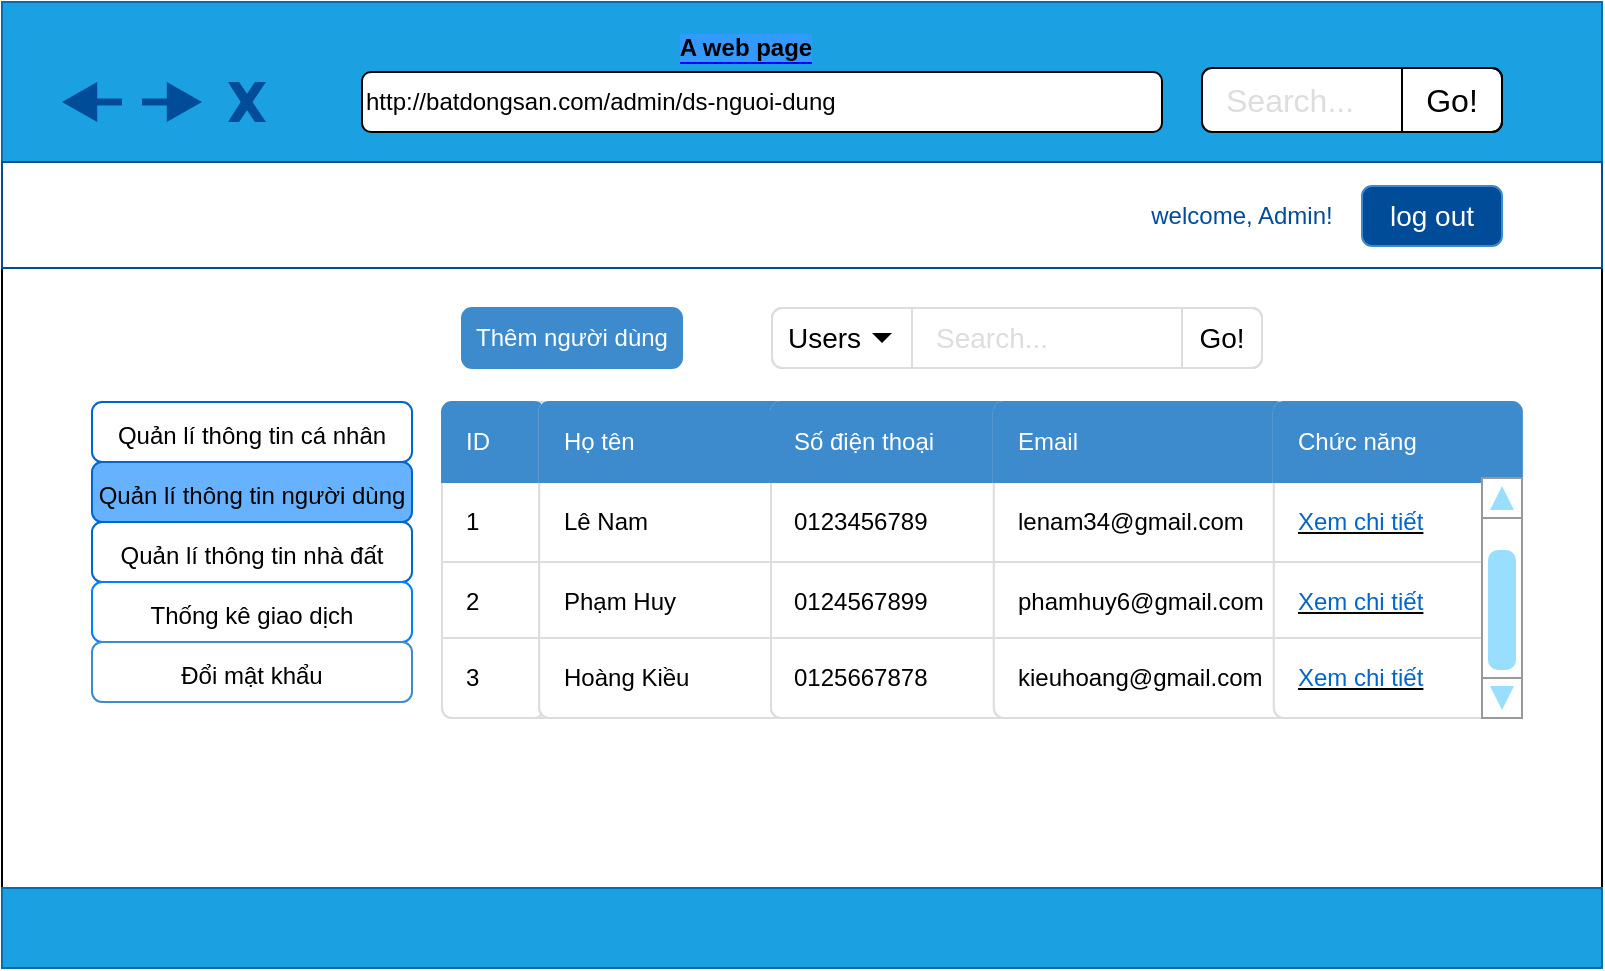 <mxfile version="12.0.2" type="github" pages="1"><diagram id="NH0De1h8tEdP9LOJbd18" name="Page-1"><mxGraphModel dx="976" dy="483" grid="1" gridSize="10" guides="1" tooltips="1" connect="1" arrows="1" fold="1" page="1" pageScale="1" pageWidth="827" pageHeight="1169" math="0" shadow="0"><root><mxCell id="0"/><mxCell id="1" parent="0"/><mxCell id="H4DDcBMJjKnxO3FUkKOn-1" value="" style="rounded=0;whiteSpace=wrap;html=1;fillColor=#FFFFFF;" parent="1" vertex="1"><mxGeometry y="28" width="800" height="482" as="geometry"/></mxCell><mxCell id="H4DDcBMJjKnxO3FUkKOn-5" value="" style="rounded=0;whiteSpace=wrap;html=1;fillColor=#1ba1e2;strokeColor=#006EAF;fontColor=#ffffff;" parent="1" vertex="1"><mxGeometry y="27" width="800" height="80" as="geometry"/></mxCell><mxCell id="H4DDcBMJjKnxO3FUkKOn-6" value="" style="rounded=0;whiteSpace=wrap;html=1;fillColor=#1ba1e2;strokeColor=#006EAF;fontColor=#ffffff;" parent="1" vertex="1"><mxGeometry y="470" width="800" height="40" as="geometry"/></mxCell><mxCell id="H4DDcBMJjKnxO3FUkKOn-8" value="http://batdongsan.com/admin/ds-nguoi-dung" style="rounded=1;whiteSpace=wrap;html=1;align=left;" parent="1" vertex="1"><mxGeometry x="180" y="62" width="400" height="30" as="geometry"/></mxCell><mxCell id="H4DDcBMJjKnxO3FUkKOn-29" value="Search..." style="html=1;shadow=0;shape=mxgraph.bootstrap.rrect;fillColor=#ffffff;rSize=5;strokeColor=#000000;align=left;spacingLeft=10;fontSize=16;fontColor=#dddddd;whiteSpace=wrap;" parent="1" vertex="1"><mxGeometry x="600" y="60" width="150" height="32" as="geometry"/></mxCell><mxCell id="H4DDcBMJjKnxO3FUkKOn-30" value="Go!" style="html=1;shadow=0;dashed=0;shape=mxgraph.bootstrap.rightButton;rSize=5;strokeColor=#000000;fillColor=none;fontSize=16;whiteSpace=wrap;resizeHeight=1;" parent="H4DDcBMJjKnxO3FUkKOn-29" vertex="1"><mxGeometry x="1" width="50" height="32" relative="1" as="geometry"><mxPoint x="-50" as="offset"/></mxGeometry></mxCell><mxCell id="H4DDcBMJjKnxO3FUkKOn-37" value="" style="verticalLabelPosition=bottom;verticalAlign=top;html=1;shape=mxgraph.basic.x;strokeColor=none;fillColor=#004C99;fontColor=#ffffff;" parent="1" vertex="1"><mxGeometry x="113" y="67" width="19" height="20" as="geometry"/></mxCell><mxCell id="H4DDcBMJjKnxO3FUkKOn-39" value="" style="shape=image;html=1;verticalAlign=top;verticalLabelPosition=bottom;labelBackgroundColor=#ffffff;imageAspect=0;aspect=fixed;image=https://cdn0.iconfinder.com/data/icons/my-house-1/512/09-house-128.png;fillColor=#0000FF;" parent="1" vertex="1"><mxGeometry x="140" y="62" width="30" height="30" as="geometry"/></mxCell><mxCell id="H4DDcBMJjKnxO3FUkKOn-49" value="" style="html=1;shadow=0;dashed=0;align=center;verticalAlign=middle;shape=mxgraph.arrows2.arrow;dy=0.82;dx=17.6;flipH=1;notch=0;labelBackgroundColor=#0000ff;fillColor=#004C99;strokeColor=none;" parent="1" vertex="1"><mxGeometry x="30" y="67" width="30" height="20" as="geometry"/></mxCell><mxCell id="H4DDcBMJjKnxO3FUkKOn-53" value="" style="html=1;shadow=0;dashed=0;align=center;verticalAlign=middle;shape=mxgraph.arrows2.arrow;dy=0.82;dx=17.6;flipH=1;notch=0;labelBackgroundColor=#0000ff;fillColor=#004C99;strokeColor=none;rotation=180;" parent="1" vertex="1"><mxGeometry x="70" y="67" width="30" height="20" as="geometry"/></mxCell><mxCell id="H4DDcBMJjKnxO3FUkKOn-56" value="&lt;b style=&quot;background-color: rgb(51 , 153 , 255)&quot;&gt;A web page&lt;/b&gt;" style="text;html=1;align=center;verticalAlign=middle;whiteSpace=wrap;rounded=0;labelBackgroundColor=#0000ff;" parent="1" vertex="1"><mxGeometry x="327" y="40" width="90" height="20" as="geometry"/></mxCell><mxCell id="cFiAQLyp_G1X_QWSbdbf-6" value="" style="rounded=0;whiteSpace=wrap;html=1;strokeColor=#004C99;" parent="1" vertex="1"><mxGeometry y="107" width="800" height="53" as="geometry"/></mxCell><mxCell id="cFiAQLyp_G1X_QWSbdbf-7" value="log out" style="html=1;shadow=0;dashed=0;shape=mxgraph.bootstrap.rrect;rSize=5;fillColor=#004C99;align=center;strokeColor=#3D8BCD;fontColor=#ffffff;fontSize=14;whiteSpace=wrap;" parent="1" vertex="1"><mxGeometry x="680" y="119" width="70" height="30" as="geometry"/></mxCell><mxCell id="cFiAQLyp_G1X_QWSbdbf-8" value="&lt;font color=&quot;#004c99&quot;&gt;welcome, Admin!&lt;/font&gt;" style="text;html=1;strokeColor=none;fillColor=#FFFFFF;align=center;verticalAlign=middle;whiteSpace=wrap;rounded=0;" parent="1" vertex="1"><mxGeometry x="570" y="124" width="100" height="20" as="geometry"/></mxCell><mxCell id="6NtRQZqY0L_buCPkxZ3Z-6" value="&lt;font style=&quot;font-size: 12px&quot;&gt;Quản lí thông tin cá nhân&lt;/font&gt;" style="html=1;shadow=0;dashed=0;shape=mxgraph.bootstrap.rrect;rSize=5;strokeColor=#0066CC;fillColor=#ffffff;align=center;fontSize=16;whiteSpace=wrap;" parent="1" vertex="1"><mxGeometry x="45" y="227" width="160" height="30" as="geometry"/></mxCell><mxCell id="6NtRQZqY0L_buCPkxZ3Z-7" value="&lt;span style=&quot;white-space: normal&quot;&gt;&lt;font style=&quot;font-size: 12px&quot;&gt;Quản lí thông tin người dùng&lt;/font&gt;&lt;/span&gt;" style="html=1;shadow=0;dashed=0;shape=mxgraph.bootstrap.rrect;rSize=5;strokeColor=#0066CC;fillColor=#66B2FF;align=center;fontSize=16;whiteSpace=wrap;" parent="1" vertex="1"><mxGeometry x="45" y="257" width="160" height="30" as="geometry"/></mxCell><mxCell id="6NtRQZqY0L_buCPkxZ3Z-8" value="&lt;span style=&quot;font-size: 12px&quot;&gt;Quản lí thông tin nhà đất&lt;/span&gt;" style="html=1;shadow=0;dashed=0;shape=mxgraph.bootstrap.rrect;rSize=5;strokeColor=#0066CC;fillColor=#ffffff;align=center;fontSize=16;whiteSpace=wrap;" parent="1" vertex="1"><mxGeometry x="45" y="287" width="160" height="30" as="geometry"/></mxCell><mxCell id="6NtRQZqY0L_buCPkxZ3Z-9" value="&lt;span style=&quot;font-size: 12px&quot;&gt;Thống kê giao dịch&lt;/span&gt;" style="html=1;shadow=0;dashed=0;shape=mxgraph.bootstrap.rrect;rSize=5;strokeColor=#007FFF;fillColor=#ffffff;align=center;fontSize=16;whiteSpace=wrap;" parent="1" vertex="1"><mxGeometry x="45" y="317" width="160" height="30" as="geometry"/></mxCell><mxCell id="6NtRQZqY0L_buCPkxZ3Z-10" value="&lt;font style=&quot;font-size: 12px&quot;&gt;Đổi mật khẩu&lt;/font&gt;" style="html=1;shadow=0;dashed=0;shape=mxgraph.bootstrap.rrect;rSize=5;strokeColor=#3D8BCD;fillColor=#FFFFFF;align=center;fontSize=16;whiteSpace=wrap;" parent="1" vertex="1"><mxGeometry x="45" y="347" width="160" height="30" as="geometry"/></mxCell><mxCell id="9T8ZN2qTtFD5AyYDK5FJ-4" value="Thêm người dùng" style="html=1;shadow=0;dashed=0;shape=mxgraph.bootstrap.rrect;rSize=5;fillColor=#3D8BCD;align=center;strokeColor=#3D8BCD;fontColor=#ffffff;fontSize=12;whiteSpace=wrap;" parent="1" vertex="1"><mxGeometry x="230" y="180" width="110" height="30" as="geometry"/></mxCell><mxCell id="9T8ZN2qTtFD5AyYDK5FJ-5" value="Search..." style="html=1;shadow=0;dashed=0;shape=mxgraph.bootstrap.rrect;fillColor=#ffffff;rSize=5;strokeColor=#dddddd;fontSize=14;fontColor=#dddddd;align=left;spacingLeft=80;whiteSpace=wrap;" parent="1" vertex="1"><mxGeometry x="385" y="180" width="245" height="30" as="geometry"/></mxCell><mxCell id="9T8ZN2qTtFD5AyYDK5FJ-6" value="Users" style="html=1;shadow=0;dashed=0;shape=mxgraph.bootstrap.leftButton;rSize=5;strokeColor=#dddddd;fillColor=none;fontSize=14;align=left;spacingLeft=6;whiteSpace=wrap;resizeHeight=1;" parent="9T8ZN2qTtFD5AyYDK5FJ-5" vertex="1"><mxGeometry width="70" height="30" relative="1" as="geometry"/></mxCell><mxCell id="9T8ZN2qTtFD5AyYDK5FJ-7" value="" style="shape=triangle;direction=south;fillColor=#000000;strokeColor=none;perimeter=none;" parent="9T8ZN2qTtFD5AyYDK5FJ-6" vertex="1"><mxGeometry x="1" y="0.5" width="10" height="5" relative="1" as="geometry"><mxPoint x="-20" y="-2.5" as="offset"/></mxGeometry></mxCell><mxCell id="9T8ZN2qTtFD5AyYDK5FJ-8" value="Go!" style="html=1;shadow=0;dashed=0;shape=mxgraph.bootstrap.rightButton;rSize=5;strokeColor=#dddddd;fillColor=none;fontSize=14;whiteSpace=wrap;resizeHeight=1;" parent="9T8ZN2qTtFD5AyYDK5FJ-5" vertex="1"><mxGeometry x="1" width="40" height="30" relative="1" as="geometry"><mxPoint x="-40" as="offset"/></mxGeometry></mxCell><mxCell id="9T8ZN2qTtFD5AyYDK5FJ-100" value="" style="html=1;shadow=0;dashed=0;shape=mxgraph.bootstrap.rrect;rSize=5;strokeColor=#dddddd;html=1;whiteSpace=wrap;fillColor=#ffffff;" parent="1" vertex="1"><mxGeometry x="220" y="227" width="540" height="158" as="geometry"/></mxCell><mxCell id="9T8ZN2qTtFD5AyYDK5FJ-101" value="1" style="strokeColor=inherit;fillColor=inherit;gradientColor=inherit;html=1;shadow=0;dashed=0;shape=mxgraph.bootstrap.rect;spacingLeft=10;align=left;perimeter=none;whiteSpace=wrap;resizeWidth=1;" parent="9T8ZN2qTtFD5AyYDK5FJ-100" vertex="1"><mxGeometry width="51.048" height="40" relative="1" as="geometry"><mxPoint y="40" as="offset"/></mxGeometry></mxCell><mxCell id="9T8ZN2qTtFD5AyYDK5FJ-102" value="2" style="strokeColor=inherit;fillColor=inherit;gradientColor=inherit;html=1;shadow=0;dashed=0;shape=mxgraph.bootstrap.rect;spacingLeft=10;align=left;perimeter=none;whiteSpace=wrap;resizeWidth=1;" parent="9T8ZN2qTtFD5AyYDK5FJ-100" vertex="1"><mxGeometry width="51.048" height="40" relative="1" as="geometry"><mxPoint y="80" as="offset"/></mxGeometry></mxCell><mxCell id="9T8ZN2qTtFD5AyYDK5FJ-103" value="3" style="strokeColor=inherit;fillColor=inherit;gradientColor=inherit;html=1;shadow=0;dashed=0;shape=mxgraph.bootstrap.bottomButton;rSize=5;spacingLeft=10;align=left;perimeter=none;whiteSpace=wrap;resizeWidth=1;" parent="9T8ZN2qTtFD5AyYDK5FJ-100" vertex="1"><mxGeometry y="1" width="51.048" height="40" relative="1" as="geometry"><mxPoint y="-40" as="offset"/></mxGeometry></mxCell><mxCell id="9T8ZN2qTtFD5AyYDK5FJ-104" value="ID" style="html=1;shadow=0;dashed=0;shape=mxgraph.bootstrap.topButton;rSize=5;fillColor=#3D8BCD;strokeColor=#3D8BCD;fontColor=#ffffff;spacingLeft=10;align=left;whiteSpace=wrap;resizeWidth=1;" parent="9T8ZN2qTtFD5AyYDK5FJ-100" vertex="1"><mxGeometry width="51.048" height="40" relative="1" as="geometry"/></mxCell><mxCell id="9T8ZN2qTtFD5AyYDK5FJ-111" value="" style="html=1;shadow=0;dashed=0;shape=mxgraph.bootstrap.rrect;rSize=5;strokeColor=#dddddd;html=1;whiteSpace=wrap;fillColor=#ffffff;" parent="9T8ZN2qTtFD5AyYDK5FJ-100" vertex="1"><mxGeometry x="48.617" width="491.383" height="158" as="geometry"/></mxCell><mxCell id="9T8ZN2qTtFD5AyYDK5FJ-112" value="Lê Nam" style="strokeColor=inherit;fillColor=inherit;gradientColor=inherit;html=1;shadow=0;dashed=0;shape=mxgraph.bootstrap.rect;spacingLeft=10;align=left;perimeter=none;whiteSpace=wrap;resizeWidth=1;" parent="9T8ZN2qTtFD5AyYDK5FJ-111" vertex="1"><mxGeometry width="132.076" height="40" relative="1" as="geometry"><mxPoint y="40" as="offset"/></mxGeometry></mxCell><mxCell id="9T8ZN2qTtFD5AyYDK5FJ-113" value="Phạm Huy" style="strokeColor=inherit;fillColor=inherit;gradientColor=inherit;html=1;shadow=0;dashed=0;shape=mxgraph.bootstrap.rect;spacingLeft=10;align=left;perimeter=none;whiteSpace=wrap;resizeWidth=1;" parent="9T8ZN2qTtFD5AyYDK5FJ-111" vertex="1"><mxGeometry width="132.076" height="40" relative="1" as="geometry"><mxPoint y="80" as="offset"/></mxGeometry></mxCell><mxCell id="9T8ZN2qTtFD5AyYDK5FJ-114" value="Hoàng Kiều" style="strokeColor=inherit;fillColor=inherit;gradientColor=inherit;html=1;shadow=0;dashed=0;shape=mxgraph.bootstrap.bottomButton;rSize=5;spacingLeft=10;align=left;perimeter=none;whiteSpace=wrap;resizeWidth=1;" parent="9T8ZN2qTtFD5AyYDK5FJ-111" vertex="1"><mxGeometry y="1" width="132.076" height="40" relative="1" as="geometry"><mxPoint y="-40" as="offset"/></mxGeometry></mxCell><mxCell id="9T8ZN2qTtFD5AyYDK5FJ-115" value="Họ tên" style="html=1;shadow=0;dashed=0;shape=mxgraph.bootstrap.topButton;rSize=5;fillColor=#3D8BCD;strokeColor=#3D8BCD;fontColor=#ffffff;spacingLeft=10;align=left;whiteSpace=wrap;resizeWidth=1;" parent="9T8ZN2qTtFD5AyYDK5FJ-111" vertex="1"><mxGeometry width="132.076" height="40" relative="1" as="geometry"/></mxCell><mxCell id="9T8ZN2qTtFD5AyYDK5FJ-121" value="" style="html=1;shadow=0;dashed=0;shape=mxgraph.bootstrap.rrect;rSize=5;strokeColor=#dddddd;html=1;whiteSpace=wrap;fillColor=#ffffff;" parent="9T8ZN2qTtFD5AyYDK5FJ-111" vertex="1"><mxGeometry x="115.87" width="375.513" height="158" as="geometry"/></mxCell><mxCell id="9T8ZN2qTtFD5AyYDK5FJ-122" value="0123456789" style="strokeColor=inherit;fillColor=inherit;gradientColor=inherit;html=1;shadow=0;dashed=0;shape=mxgraph.bootstrap.rect;spacingLeft=10;align=left;perimeter=none;whiteSpace=wrap;resizeWidth=1;" parent="9T8ZN2qTtFD5AyYDK5FJ-121" vertex="1"><mxGeometry width="129.645" height="40" relative="1" as="geometry"><mxPoint y="40" as="offset"/></mxGeometry></mxCell><mxCell id="9T8ZN2qTtFD5AyYDK5FJ-123" value="0124567899" style="strokeColor=inherit;fillColor=inherit;gradientColor=inherit;html=1;shadow=0;dashed=0;shape=mxgraph.bootstrap.rect;spacingLeft=10;align=left;perimeter=none;whiteSpace=wrap;resizeWidth=1;" parent="9T8ZN2qTtFD5AyYDK5FJ-121" vertex="1"><mxGeometry width="129.645" height="40" relative="1" as="geometry"><mxPoint y="80" as="offset"/></mxGeometry></mxCell><mxCell id="9T8ZN2qTtFD5AyYDK5FJ-124" value="0125667878" style="strokeColor=inherit;fillColor=inherit;gradientColor=inherit;html=1;shadow=0;dashed=0;shape=mxgraph.bootstrap.bottomButton;rSize=5;spacingLeft=10;align=left;perimeter=none;whiteSpace=wrap;resizeWidth=1;" parent="9T8ZN2qTtFD5AyYDK5FJ-121" vertex="1"><mxGeometry y="1" width="129.645" height="40" relative="1" as="geometry"><mxPoint y="-40" as="offset"/></mxGeometry></mxCell><mxCell id="9T8ZN2qTtFD5AyYDK5FJ-125" value="Số điện thoại" style="html=1;shadow=0;dashed=0;shape=mxgraph.bootstrap.topButton;rSize=5;fillColor=#3D8BCD;strokeColor=#3D8BCD;fontColor=#ffffff;spacingLeft=10;align=left;whiteSpace=wrap;resizeWidth=1;" parent="9T8ZN2qTtFD5AyYDK5FJ-121" vertex="1"><mxGeometry width="129.645" height="40" relative="1" as="geometry"/></mxCell><mxCell id="9T8ZN2qTtFD5AyYDK5FJ-126" value="" style="html=1;shadow=0;dashed=0;shape=mxgraph.bootstrap.rrect;rSize=5;strokeColor=#dddddd;html=1;whiteSpace=wrap;fillColor=#ffffff;" parent="9T8ZN2qTtFD5AyYDK5FJ-121" vertex="1"><mxGeometry x="111.432" width="264.081" height="158" as="geometry"/></mxCell><mxCell id="9T8ZN2qTtFD5AyYDK5FJ-127" value="lenam34@gmail.com" style="strokeColor=inherit;fillColor=inherit;gradientColor=inherit;html=1;shadow=0;dashed=0;shape=mxgraph.bootstrap.rect;spacingLeft=10;align=left;perimeter=none;whiteSpace=wrap;resizeWidth=1;" parent="9T8ZN2qTtFD5AyYDK5FJ-126" vertex="1"><mxGeometry width="145.7" height="40" relative="1" as="geometry"><mxPoint y="40" as="offset"/></mxGeometry></mxCell><mxCell id="9T8ZN2qTtFD5AyYDK5FJ-128" value="phamhuy6@gmail.com" style="strokeColor=inherit;fillColor=inherit;gradientColor=inherit;html=1;shadow=0;dashed=0;shape=mxgraph.bootstrap.rect;spacingLeft=10;align=left;perimeter=none;whiteSpace=wrap;resizeWidth=1;" parent="9T8ZN2qTtFD5AyYDK5FJ-126" vertex="1"><mxGeometry width="145.7" height="40" relative="1" as="geometry"><mxPoint y="80" as="offset"/></mxGeometry></mxCell><mxCell id="9T8ZN2qTtFD5AyYDK5FJ-129" value="kieuhoang@gmail.com" style="strokeColor=inherit;fillColor=inherit;gradientColor=inherit;html=1;shadow=0;dashed=0;shape=mxgraph.bootstrap.bottomButton;rSize=5;spacingLeft=10;align=left;perimeter=none;whiteSpace=wrap;resizeWidth=1;" parent="9T8ZN2qTtFD5AyYDK5FJ-126" vertex="1"><mxGeometry y="1" width="145.7" height="40" relative="1" as="geometry"><mxPoint y="-40" as="offset"/></mxGeometry></mxCell><mxCell id="9T8ZN2qTtFD5AyYDK5FJ-130" value="Email" style="html=1;shadow=0;dashed=0;shape=mxgraph.bootstrap.topButton;rSize=5;fillColor=#3D8BCD;strokeColor=#3D8BCD;fontColor=#ffffff;spacingLeft=10;align=left;whiteSpace=wrap;resizeWidth=1;" parent="9T8ZN2qTtFD5AyYDK5FJ-126" vertex="1"><mxGeometry width="145.7" height="40" relative="1" as="geometry"/></mxCell><mxCell id="9T8ZN2qTtFD5AyYDK5FJ-131" value="" style="html=1;shadow=0;dashed=0;shape=mxgraph.bootstrap.rrect;rSize=5;strokeColor=#dddddd;html=1;whiteSpace=wrap;fillColor=#ffffff;" parent="9T8ZN2qTtFD5AyYDK5FJ-126" vertex="1"><mxGeometry x="140" width="124" height="158" as="geometry"/></mxCell><mxCell id="9T8ZN2qTtFD5AyYDK5FJ-132" value="&lt;u&gt;&lt;font color=&quot;#0066cc&quot;&gt;Xem chi tiết&lt;/font&gt;&lt;/u&gt;" style="strokeColor=inherit;fillColor=inherit;gradientColor=inherit;html=1;shadow=0;dashed=0;shape=mxgraph.bootstrap.rect;spacingLeft=10;align=left;perimeter=none;whiteSpace=wrap;resizeWidth=1;" parent="9T8ZN2qTtFD5AyYDK5FJ-131" vertex="1"><mxGeometry width="124" height="40" relative="1" as="geometry"><mxPoint y="40" as="offset"/></mxGeometry></mxCell><mxCell id="9T8ZN2qTtFD5AyYDK5FJ-133" value="&lt;u style=&quot;white-space: normal&quot;&gt;&lt;font color=&quot;#0066cc&quot;&gt;Xem chi tiết&lt;/font&gt;&lt;/u&gt;" style="strokeColor=inherit;fillColor=inherit;gradientColor=inherit;html=1;shadow=0;dashed=0;shape=mxgraph.bootstrap.rect;spacingLeft=10;align=left;perimeter=none;whiteSpace=wrap;resizeWidth=1;" parent="9T8ZN2qTtFD5AyYDK5FJ-131" vertex="1"><mxGeometry width="124" height="40" relative="1" as="geometry"><mxPoint y="80" as="offset"/></mxGeometry></mxCell><mxCell id="9T8ZN2qTtFD5AyYDK5FJ-134" value="&lt;u style=&quot;white-space: normal&quot;&gt;&lt;font color=&quot;#0066cc&quot;&gt;Xem chi tiết&lt;/font&gt;&lt;/u&gt;" style="strokeColor=inherit;fillColor=inherit;gradientColor=inherit;html=1;shadow=0;dashed=0;shape=mxgraph.bootstrap.bottomButton;rSize=5;spacingLeft=10;align=left;perimeter=none;whiteSpace=wrap;resizeWidth=1;" parent="9T8ZN2qTtFD5AyYDK5FJ-131" vertex="1"><mxGeometry y="1" width="124" height="40" relative="1" as="geometry"><mxPoint y="-40" as="offset"/></mxGeometry></mxCell><mxCell id="9T8ZN2qTtFD5AyYDK5FJ-135" value="Chức năng" style="html=1;shadow=0;dashed=0;shape=mxgraph.bootstrap.topButton;rSize=5;fillColor=#3D8BCD;strokeColor=#3D8BCD;fontColor=#ffffff;spacingLeft=10;align=left;whiteSpace=wrap;resizeWidth=1;" parent="9T8ZN2qTtFD5AyYDK5FJ-131" vertex="1"><mxGeometry width="124" height="40" relative="1" as="geometry"/></mxCell><mxCell id="xvM3CoXxmK8Ox1nmNSIk-1" value="" style="verticalLabelPosition=bottom;shadow=0;dashed=0;align=center;html=1;verticalAlign=top;strokeWidth=1;shape=mxgraph.mockup.navigation.scrollBar;fillColor=#ffffff;strokeColor=#999999;barPos=20;fillColor2=#99ddff;strokeColor2=none;direction=north;" parent="1" vertex="1"><mxGeometry x="740" y="265" width="10" height="120" as="geometry"/></mxCell></root></mxGraphModel></diagram></mxfile>